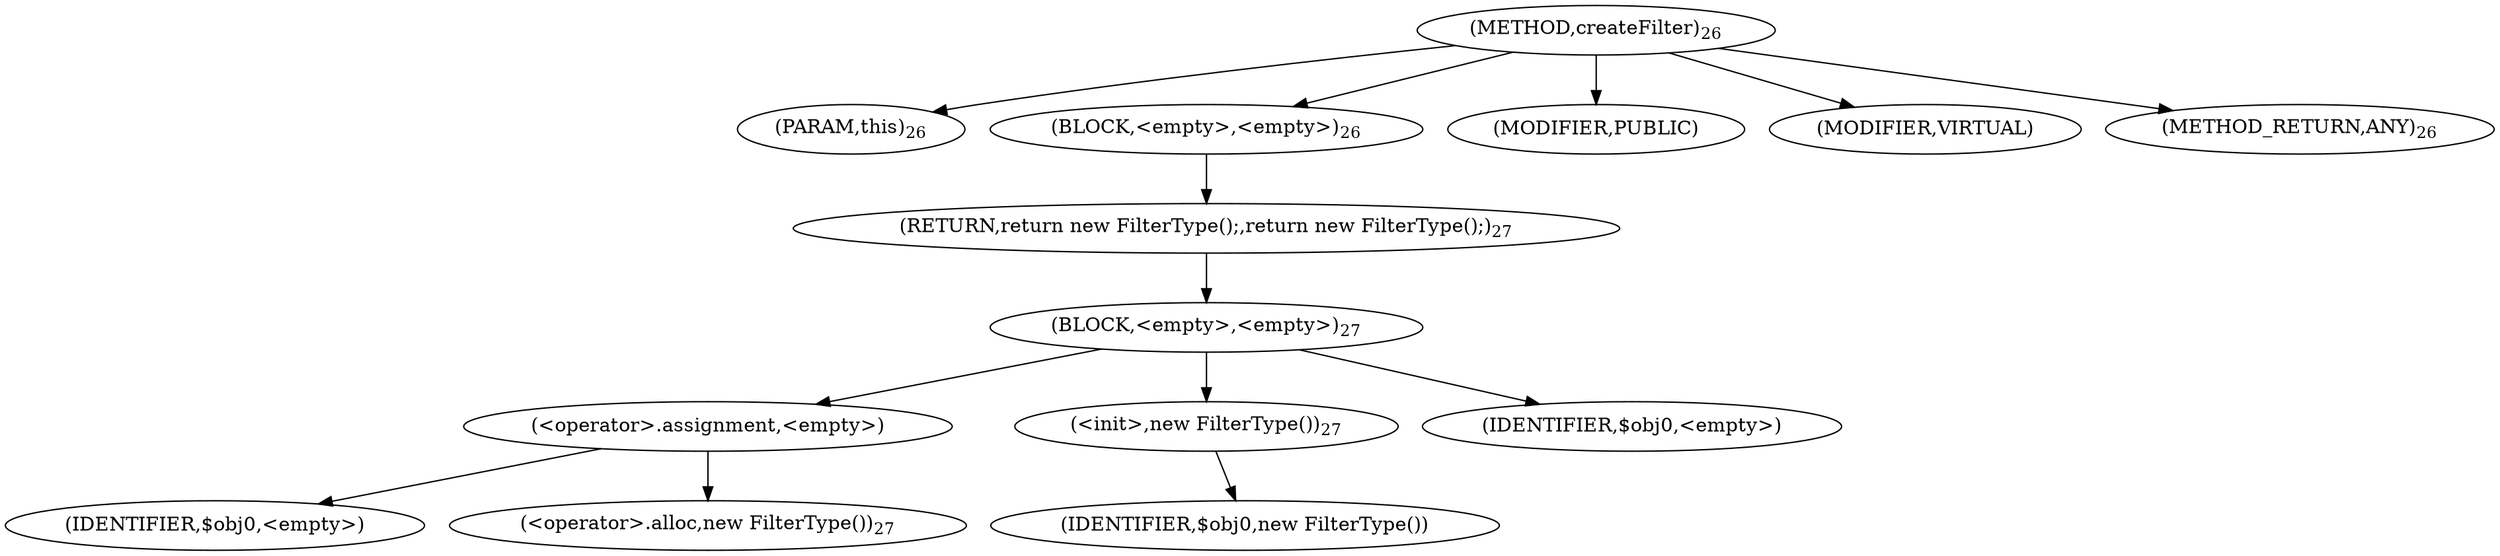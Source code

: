 digraph "createFilter" {  
"19" [label = <(METHOD,createFilter)<SUB>26</SUB>> ]
"20" [label = <(PARAM,this)<SUB>26</SUB>> ]
"21" [label = <(BLOCK,&lt;empty&gt;,&lt;empty&gt;)<SUB>26</SUB>> ]
"22" [label = <(RETURN,return new FilterType();,return new FilterType();)<SUB>27</SUB>> ]
"23" [label = <(BLOCK,&lt;empty&gt;,&lt;empty&gt;)<SUB>27</SUB>> ]
"24" [label = <(&lt;operator&gt;.assignment,&lt;empty&gt;)> ]
"25" [label = <(IDENTIFIER,$obj0,&lt;empty&gt;)> ]
"26" [label = <(&lt;operator&gt;.alloc,new FilterType())<SUB>27</SUB>> ]
"27" [label = <(&lt;init&gt;,new FilterType())<SUB>27</SUB>> ]
"28" [label = <(IDENTIFIER,$obj0,new FilterType())> ]
"29" [label = <(IDENTIFIER,$obj0,&lt;empty&gt;)> ]
"30" [label = <(MODIFIER,PUBLIC)> ]
"31" [label = <(MODIFIER,VIRTUAL)> ]
"32" [label = <(METHOD_RETURN,ANY)<SUB>26</SUB>> ]
  "19" -> "20" 
  "19" -> "21" 
  "19" -> "30" 
  "19" -> "31" 
  "19" -> "32" 
  "21" -> "22" 
  "22" -> "23" 
  "23" -> "24" 
  "23" -> "27" 
  "23" -> "29" 
  "24" -> "25" 
  "24" -> "26" 
  "27" -> "28" 
}
